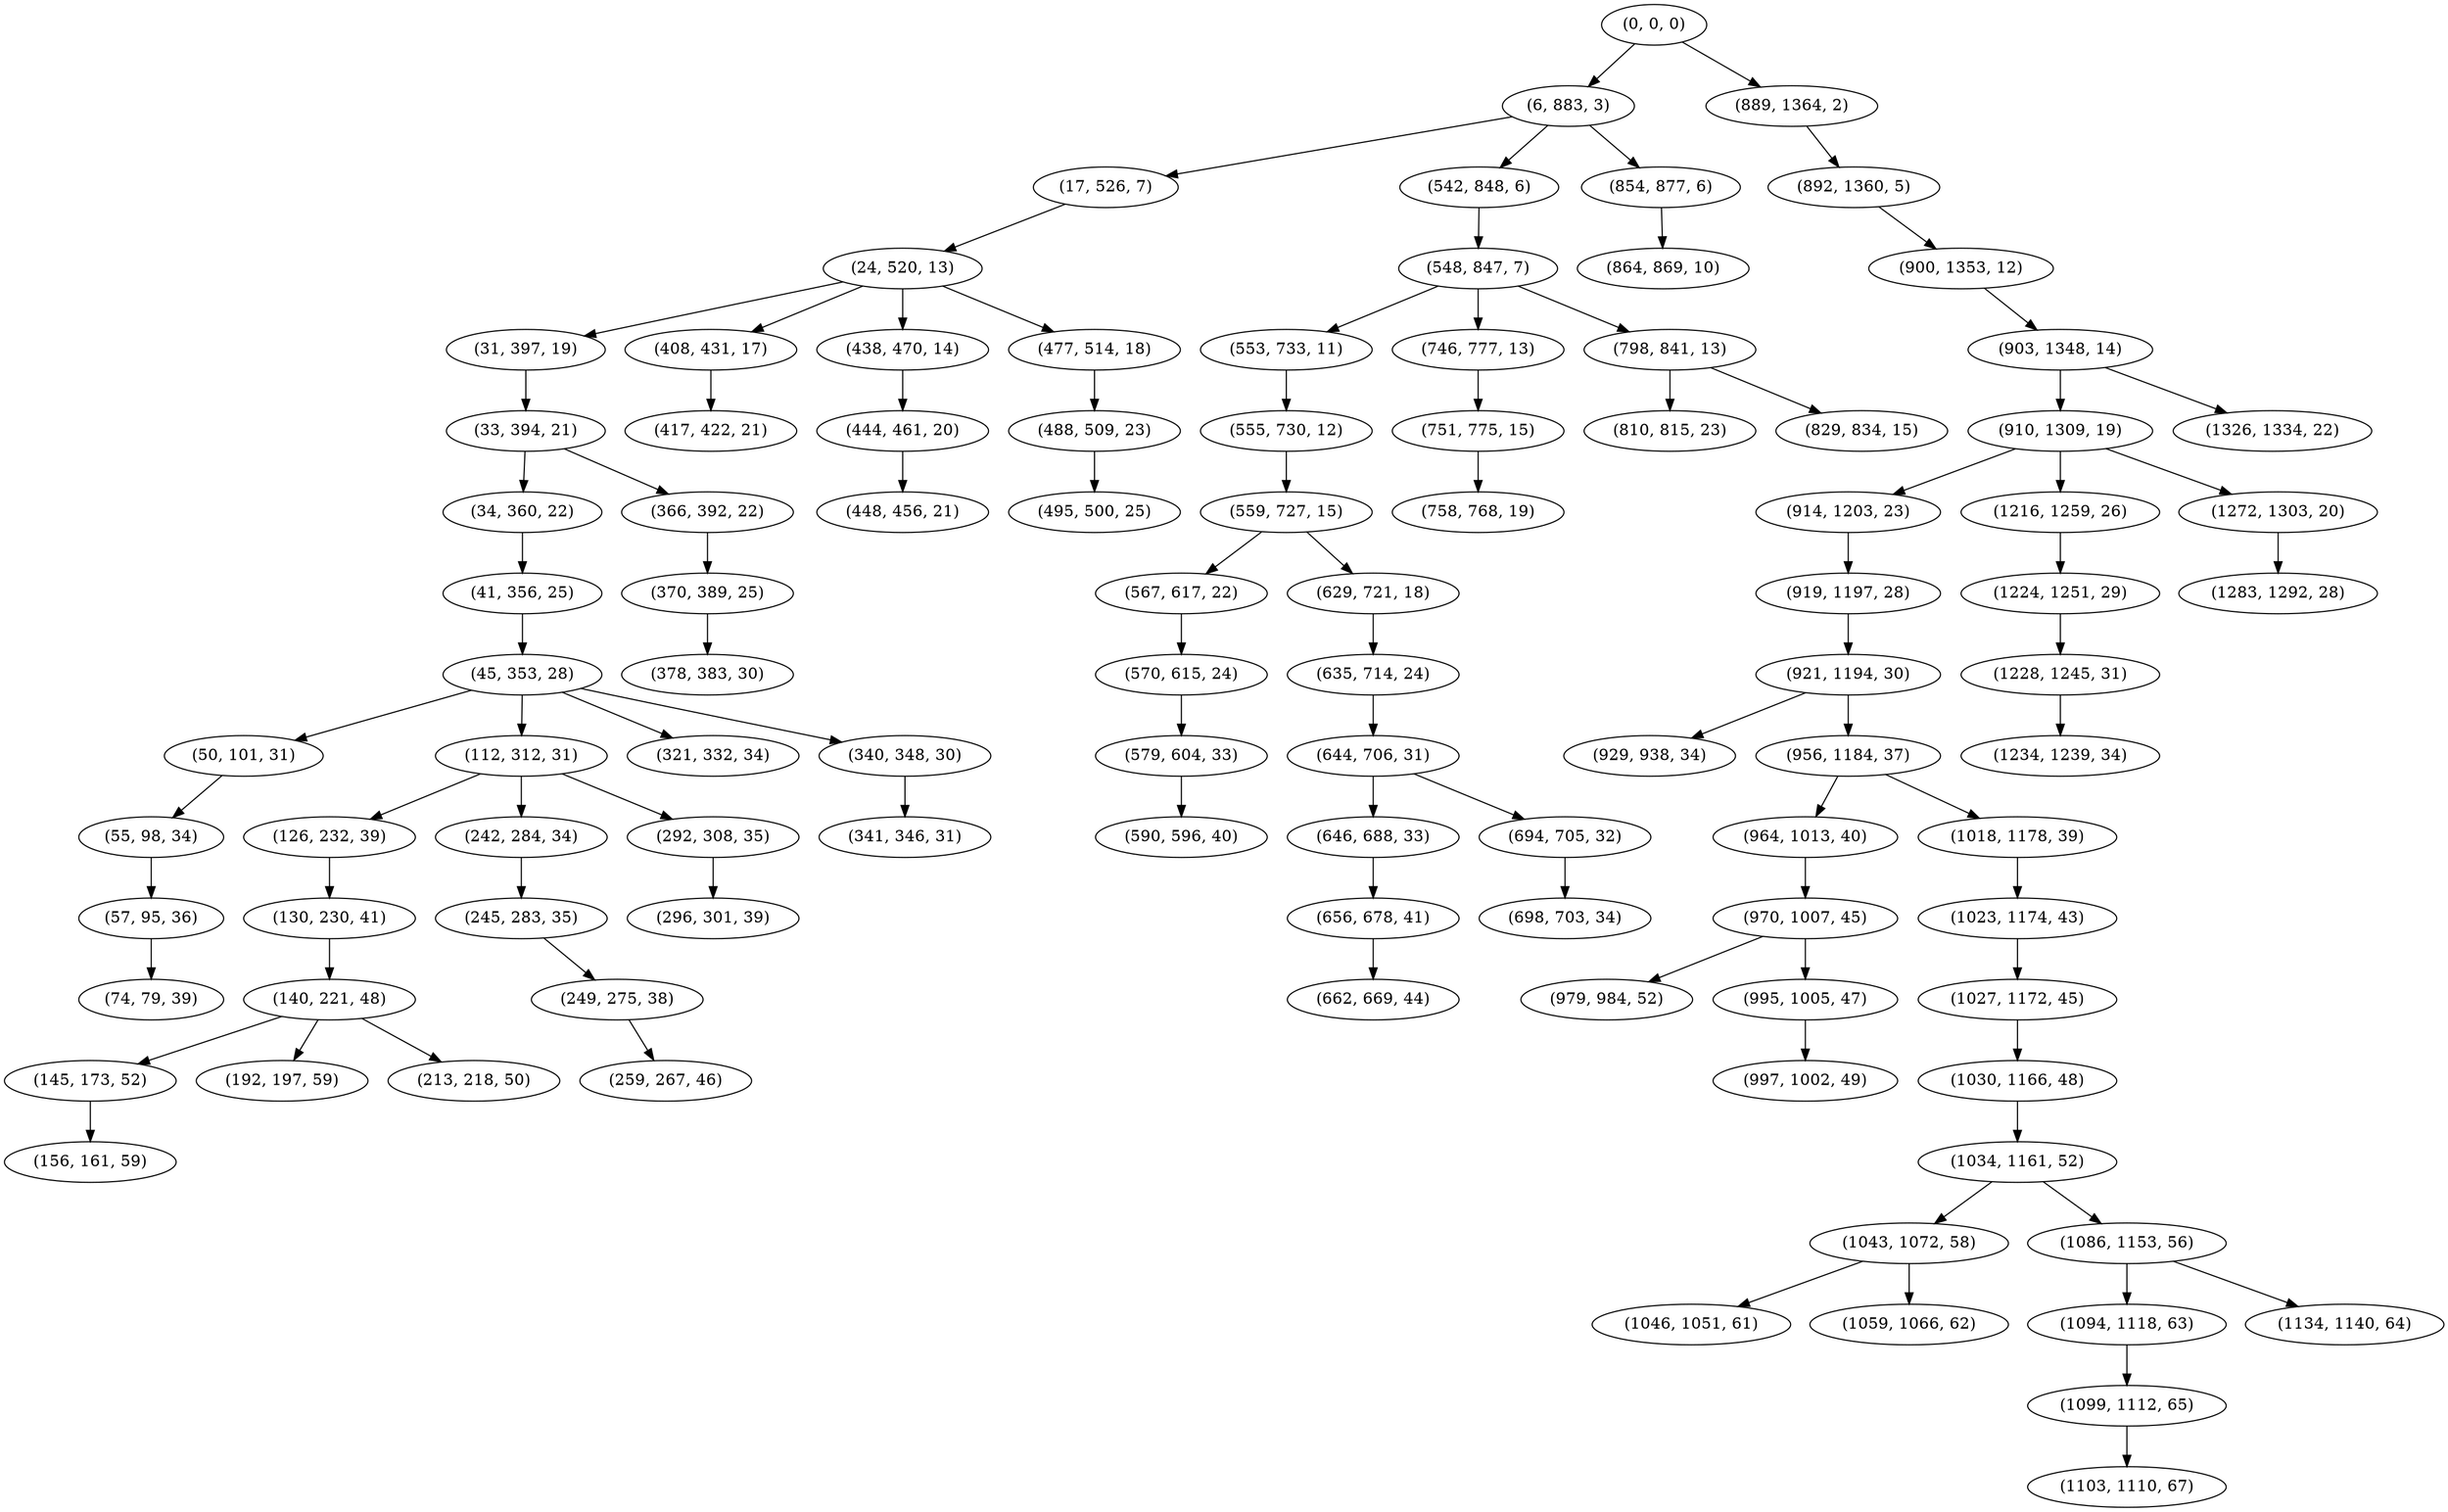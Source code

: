 digraph tree {
    "(0, 0, 0)";
    "(6, 883, 3)";
    "(17, 526, 7)";
    "(24, 520, 13)";
    "(31, 397, 19)";
    "(33, 394, 21)";
    "(34, 360, 22)";
    "(41, 356, 25)";
    "(45, 353, 28)";
    "(50, 101, 31)";
    "(55, 98, 34)";
    "(57, 95, 36)";
    "(74, 79, 39)";
    "(112, 312, 31)";
    "(126, 232, 39)";
    "(130, 230, 41)";
    "(140, 221, 48)";
    "(145, 173, 52)";
    "(156, 161, 59)";
    "(192, 197, 59)";
    "(213, 218, 50)";
    "(242, 284, 34)";
    "(245, 283, 35)";
    "(249, 275, 38)";
    "(259, 267, 46)";
    "(292, 308, 35)";
    "(296, 301, 39)";
    "(321, 332, 34)";
    "(340, 348, 30)";
    "(341, 346, 31)";
    "(366, 392, 22)";
    "(370, 389, 25)";
    "(378, 383, 30)";
    "(408, 431, 17)";
    "(417, 422, 21)";
    "(438, 470, 14)";
    "(444, 461, 20)";
    "(448, 456, 21)";
    "(477, 514, 18)";
    "(488, 509, 23)";
    "(495, 500, 25)";
    "(542, 848, 6)";
    "(548, 847, 7)";
    "(553, 733, 11)";
    "(555, 730, 12)";
    "(559, 727, 15)";
    "(567, 617, 22)";
    "(570, 615, 24)";
    "(579, 604, 33)";
    "(590, 596, 40)";
    "(629, 721, 18)";
    "(635, 714, 24)";
    "(644, 706, 31)";
    "(646, 688, 33)";
    "(656, 678, 41)";
    "(662, 669, 44)";
    "(694, 705, 32)";
    "(698, 703, 34)";
    "(746, 777, 13)";
    "(751, 775, 15)";
    "(758, 768, 19)";
    "(798, 841, 13)";
    "(810, 815, 23)";
    "(829, 834, 15)";
    "(854, 877, 6)";
    "(864, 869, 10)";
    "(889, 1364, 2)";
    "(892, 1360, 5)";
    "(900, 1353, 12)";
    "(903, 1348, 14)";
    "(910, 1309, 19)";
    "(914, 1203, 23)";
    "(919, 1197, 28)";
    "(921, 1194, 30)";
    "(929, 938, 34)";
    "(956, 1184, 37)";
    "(964, 1013, 40)";
    "(970, 1007, 45)";
    "(979, 984, 52)";
    "(995, 1005, 47)";
    "(997, 1002, 49)";
    "(1018, 1178, 39)";
    "(1023, 1174, 43)";
    "(1027, 1172, 45)";
    "(1030, 1166, 48)";
    "(1034, 1161, 52)";
    "(1043, 1072, 58)";
    "(1046, 1051, 61)";
    "(1059, 1066, 62)";
    "(1086, 1153, 56)";
    "(1094, 1118, 63)";
    "(1099, 1112, 65)";
    "(1103, 1110, 67)";
    "(1134, 1140, 64)";
    "(1216, 1259, 26)";
    "(1224, 1251, 29)";
    "(1228, 1245, 31)";
    "(1234, 1239, 34)";
    "(1272, 1303, 20)";
    "(1283, 1292, 28)";
    "(1326, 1334, 22)";
    "(0, 0, 0)" -> "(6, 883, 3)";
    "(0, 0, 0)" -> "(889, 1364, 2)";
    "(6, 883, 3)" -> "(17, 526, 7)";
    "(6, 883, 3)" -> "(542, 848, 6)";
    "(6, 883, 3)" -> "(854, 877, 6)";
    "(17, 526, 7)" -> "(24, 520, 13)";
    "(24, 520, 13)" -> "(31, 397, 19)";
    "(24, 520, 13)" -> "(408, 431, 17)";
    "(24, 520, 13)" -> "(438, 470, 14)";
    "(24, 520, 13)" -> "(477, 514, 18)";
    "(31, 397, 19)" -> "(33, 394, 21)";
    "(33, 394, 21)" -> "(34, 360, 22)";
    "(33, 394, 21)" -> "(366, 392, 22)";
    "(34, 360, 22)" -> "(41, 356, 25)";
    "(41, 356, 25)" -> "(45, 353, 28)";
    "(45, 353, 28)" -> "(50, 101, 31)";
    "(45, 353, 28)" -> "(112, 312, 31)";
    "(45, 353, 28)" -> "(321, 332, 34)";
    "(45, 353, 28)" -> "(340, 348, 30)";
    "(50, 101, 31)" -> "(55, 98, 34)";
    "(55, 98, 34)" -> "(57, 95, 36)";
    "(57, 95, 36)" -> "(74, 79, 39)";
    "(112, 312, 31)" -> "(126, 232, 39)";
    "(112, 312, 31)" -> "(242, 284, 34)";
    "(112, 312, 31)" -> "(292, 308, 35)";
    "(126, 232, 39)" -> "(130, 230, 41)";
    "(130, 230, 41)" -> "(140, 221, 48)";
    "(140, 221, 48)" -> "(145, 173, 52)";
    "(140, 221, 48)" -> "(192, 197, 59)";
    "(140, 221, 48)" -> "(213, 218, 50)";
    "(145, 173, 52)" -> "(156, 161, 59)";
    "(242, 284, 34)" -> "(245, 283, 35)";
    "(245, 283, 35)" -> "(249, 275, 38)";
    "(249, 275, 38)" -> "(259, 267, 46)";
    "(292, 308, 35)" -> "(296, 301, 39)";
    "(340, 348, 30)" -> "(341, 346, 31)";
    "(366, 392, 22)" -> "(370, 389, 25)";
    "(370, 389, 25)" -> "(378, 383, 30)";
    "(408, 431, 17)" -> "(417, 422, 21)";
    "(438, 470, 14)" -> "(444, 461, 20)";
    "(444, 461, 20)" -> "(448, 456, 21)";
    "(477, 514, 18)" -> "(488, 509, 23)";
    "(488, 509, 23)" -> "(495, 500, 25)";
    "(542, 848, 6)" -> "(548, 847, 7)";
    "(548, 847, 7)" -> "(553, 733, 11)";
    "(548, 847, 7)" -> "(746, 777, 13)";
    "(548, 847, 7)" -> "(798, 841, 13)";
    "(553, 733, 11)" -> "(555, 730, 12)";
    "(555, 730, 12)" -> "(559, 727, 15)";
    "(559, 727, 15)" -> "(567, 617, 22)";
    "(559, 727, 15)" -> "(629, 721, 18)";
    "(567, 617, 22)" -> "(570, 615, 24)";
    "(570, 615, 24)" -> "(579, 604, 33)";
    "(579, 604, 33)" -> "(590, 596, 40)";
    "(629, 721, 18)" -> "(635, 714, 24)";
    "(635, 714, 24)" -> "(644, 706, 31)";
    "(644, 706, 31)" -> "(646, 688, 33)";
    "(644, 706, 31)" -> "(694, 705, 32)";
    "(646, 688, 33)" -> "(656, 678, 41)";
    "(656, 678, 41)" -> "(662, 669, 44)";
    "(694, 705, 32)" -> "(698, 703, 34)";
    "(746, 777, 13)" -> "(751, 775, 15)";
    "(751, 775, 15)" -> "(758, 768, 19)";
    "(798, 841, 13)" -> "(810, 815, 23)";
    "(798, 841, 13)" -> "(829, 834, 15)";
    "(854, 877, 6)" -> "(864, 869, 10)";
    "(889, 1364, 2)" -> "(892, 1360, 5)";
    "(892, 1360, 5)" -> "(900, 1353, 12)";
    "(900, 1353, 12)" -> "(903, 1348, 14)";
    "(903, 1348, 14)" -> "(910, 1309, 19)";
    "(903, 1348, 14)" -> "(1326, 1334, 22)";
    "(910, 1309, 19)" -> "(914, 1203, 23)";
    "(910, 1309, 19)" -> "(1216, 1259, 26)";
    "(910, 1309, 19)" -> "(1272, 1303, 20)";
    "(914, 1203, 23)" -> "(919, 1197, 28)";
    "(919, 1197, 28)" -> "(921, 1194, 30)";
    "(921, 1194, 30)" -> "(929, 938, 34)";
    "(921, 1194, 30)" -> "(956, 1184, 37)";
    "(956, 1184, 37)" -> "(964, 1013, 40)";
    "(956, 1184, 37)" -> "(1018, 1178, 39)";
    "(964, 1013, 40)" -> "(970, 1007, 45)";
    "(970, 1007, 45)" -> "(979, 984, 52)";
    "(970, 1007, 45)" -> "(995, 1005, 47)";
    "(995, 1005, 47)" -> "(997, 1002, 49)";
    "(1018, 1178, 39)" -> "(1023, 1174, 43)";
    "(1023, 1174, 43)" -> "(1027, 1172, 45)";
    "(1027, 1172, 45)" -> "(1030, 1166, 48)";
    "(1030, 1166, 48)" -> "(1034, 1161, 52)";
    "(1034, 1161, 52)" -> "(1043, 1072, 58)";
    "(1034, 1161, 52)" -> "(1086, 1153, 56)";
    "(1043, 1072, 58)" -> "(1046, 1051, 61)";
    "(1043, 1072, 58)" -> "(1059, 1066, 62)";
    "(1086, 1153, 56)" -> "(1094, 1118, 63)";
    "(1086, 1153, 56)" -> "(1134, 1140, 64)";
    "(1094, 1118, 63)" -> "(1099, 1112, 65)";
    "(1099, 1112, 65)" -> "(1103, 1110, 67)";
    "(1216, 1259, 26)" -> "(1224, 1251, 29)";
    "(1224, 1251, 29)" -> "(1228, 1245, 31)";
    "(1228, 1245, 31)" -> "(1234, 1239, 34)";
    "(1272, 1303, 20)" -> "(1283, 1292, 28)";
}

